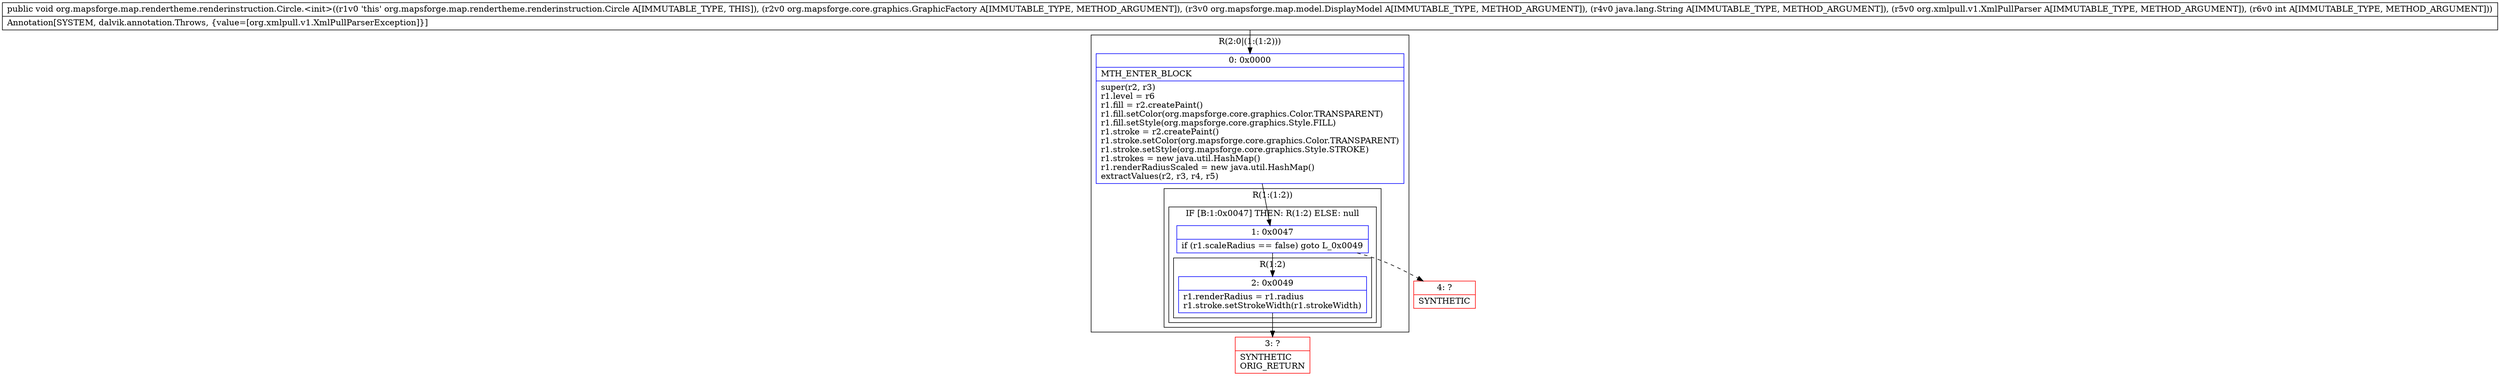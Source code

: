 digraph "CFG fororg.mapsforge.map.rendertheme.renderinstruction.Circle.\<init\>(Lorg\/mapsforge\/core\/graphics\/GraphicFactory;Lorg\/mapsforge\/map\/model\/DisplayModel;Ljava\/lang\/String;Lorg\/xmlpull\/v1\/XmlPullParser;I)V" {
subgraph cluster_Region_866705031 {
label = "R(2:0|(1:(1:2)))";
node [shape=record,color=blue];
Node_0 [shape=record,label="{0\:\ 0x0000|MTH_ENTER_BLOCK\l|super(r2, r3)\lr1.level = r6\lr1.fill = r2.createPaint()\lr1.fill.setColor(org.mapsforge.core.graphics.Color.TRANSPARENT)\lr1.fill.setStyle(org.mapsforge.core.graphics.Style.FILL)\lr1.stroke = r2.createPaint()\lr1.stroke.setColor(org.mapsforge.core.graphics.Color.TRANSPARENT)\lr1.stroke.setStyle(org.mapsforge.core.graphics.Style.STROKE)\lr1.strokes = new java.util.HashMap()\lr1.renderRadiusScaled = new java.util.HashMap()\lextractValues(r2, r3, r4, r5)\l}"];
subgraph cluster_Region_1850610458 {
label = "R(1:(1:2))";
node [shape=record,color=blue];
subgraph cluster_IfRegion_1011332245 {
label = "IF [B:1:0x0047] THEN: R(1:2) ELSE: null";
node [shape=record,color=blue];
Node_1 [shape=record,label="{1\:\ 0x0047|if (r1.scaleRadius == false) goto L_0x0049\l}"];
subgraph cluster_Region_1468462842 {
label = "R(1:2)";
node [shape=record,color=blue];
Node_2 [shape=record,label="{2\:\ 0x0049|r1.renderRadius = r1.radius\lr1.stroke.setStrokeWidth(r1.strokeWidth)\l}"];
}
}
}
}
Node_3 [shape=record,color=red,label="{3\:\ ?|SYNTHETIC\lORIG_RETURN\l}"];
Node_4 [shape=record,color=red,label="{4\:\ ?|SYNTHETIC\l}"];
MethodNode[shape=record,label="{public void org.mapsforge.map.rendertheme.renderinstruction.Circle.\<init\>((r1v0 'this' org.mapsforge.map.rendertheme.renderinstruction.Circle A[IMMUTABLE_TYPE, THIS]), (r2v0 org.mapsforge.core.graphics.GraphicFactory A[IMMUTABLE_TYPE, METHOD_ARGUMENT]), (r3v0 org.mapsforge.map.model.DisplayModel A[IMMUTABLE_TYPE, METHOD_ARGUMENT]), (r4v0 java.lang.String A[IMMUTABLE_TYPE, METHOD_ARGUMENT]), (r5v0 org.xmlpull.v1.XmlPullParser A[IMMUTABLE_TYPE, METHOD_ARGUMENT]), (r6v0 int A[IMMUTABLE_TYPE, METHOD_ARGUMENT]))  | Annotation[SYSTEM, dalvik.annotation.Throws, \{value=[org.xmlpull.v1.XmlPullParserException]\}]\l}"];
MethodNode -> Node_0;
Node_0 -> Node_1;
Node_1 -> Node_2;
Node_1 -> Node_4[style=dashed];
Node_2 -> Node_3;
}

